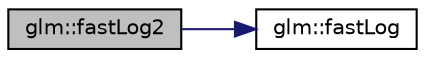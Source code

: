 digraph "glm::fastLog2"
{
 // LATEX_PDF_SIZE
  edge [fontname="Helvetica",fontsize="10",labelfontname="Helvetica",labelfontsize="10"];
  node [fontname="Helvetica",fontsize="10",shape=record];
  rankdir="LR";
  Node1 [label="glm::fastLog2",height=0.2,width=0.4,color="black", fillcolor="grey75", style="filled", fontcolor="black",tooltip=" "];
  Node1 -> Node2 [color="midnightblue",fontsize="10",style="solid",fontname="Helvetica"];
  Node2 [label="glm::fastLog",height=0.2,width=0.4,color="black", fillcolor="white", style="filled",URL="$group__gtx__fast__exponential.html#gae1bdc97b7f96a600e29c753f1cd4388a",tooltip=" "];
}
